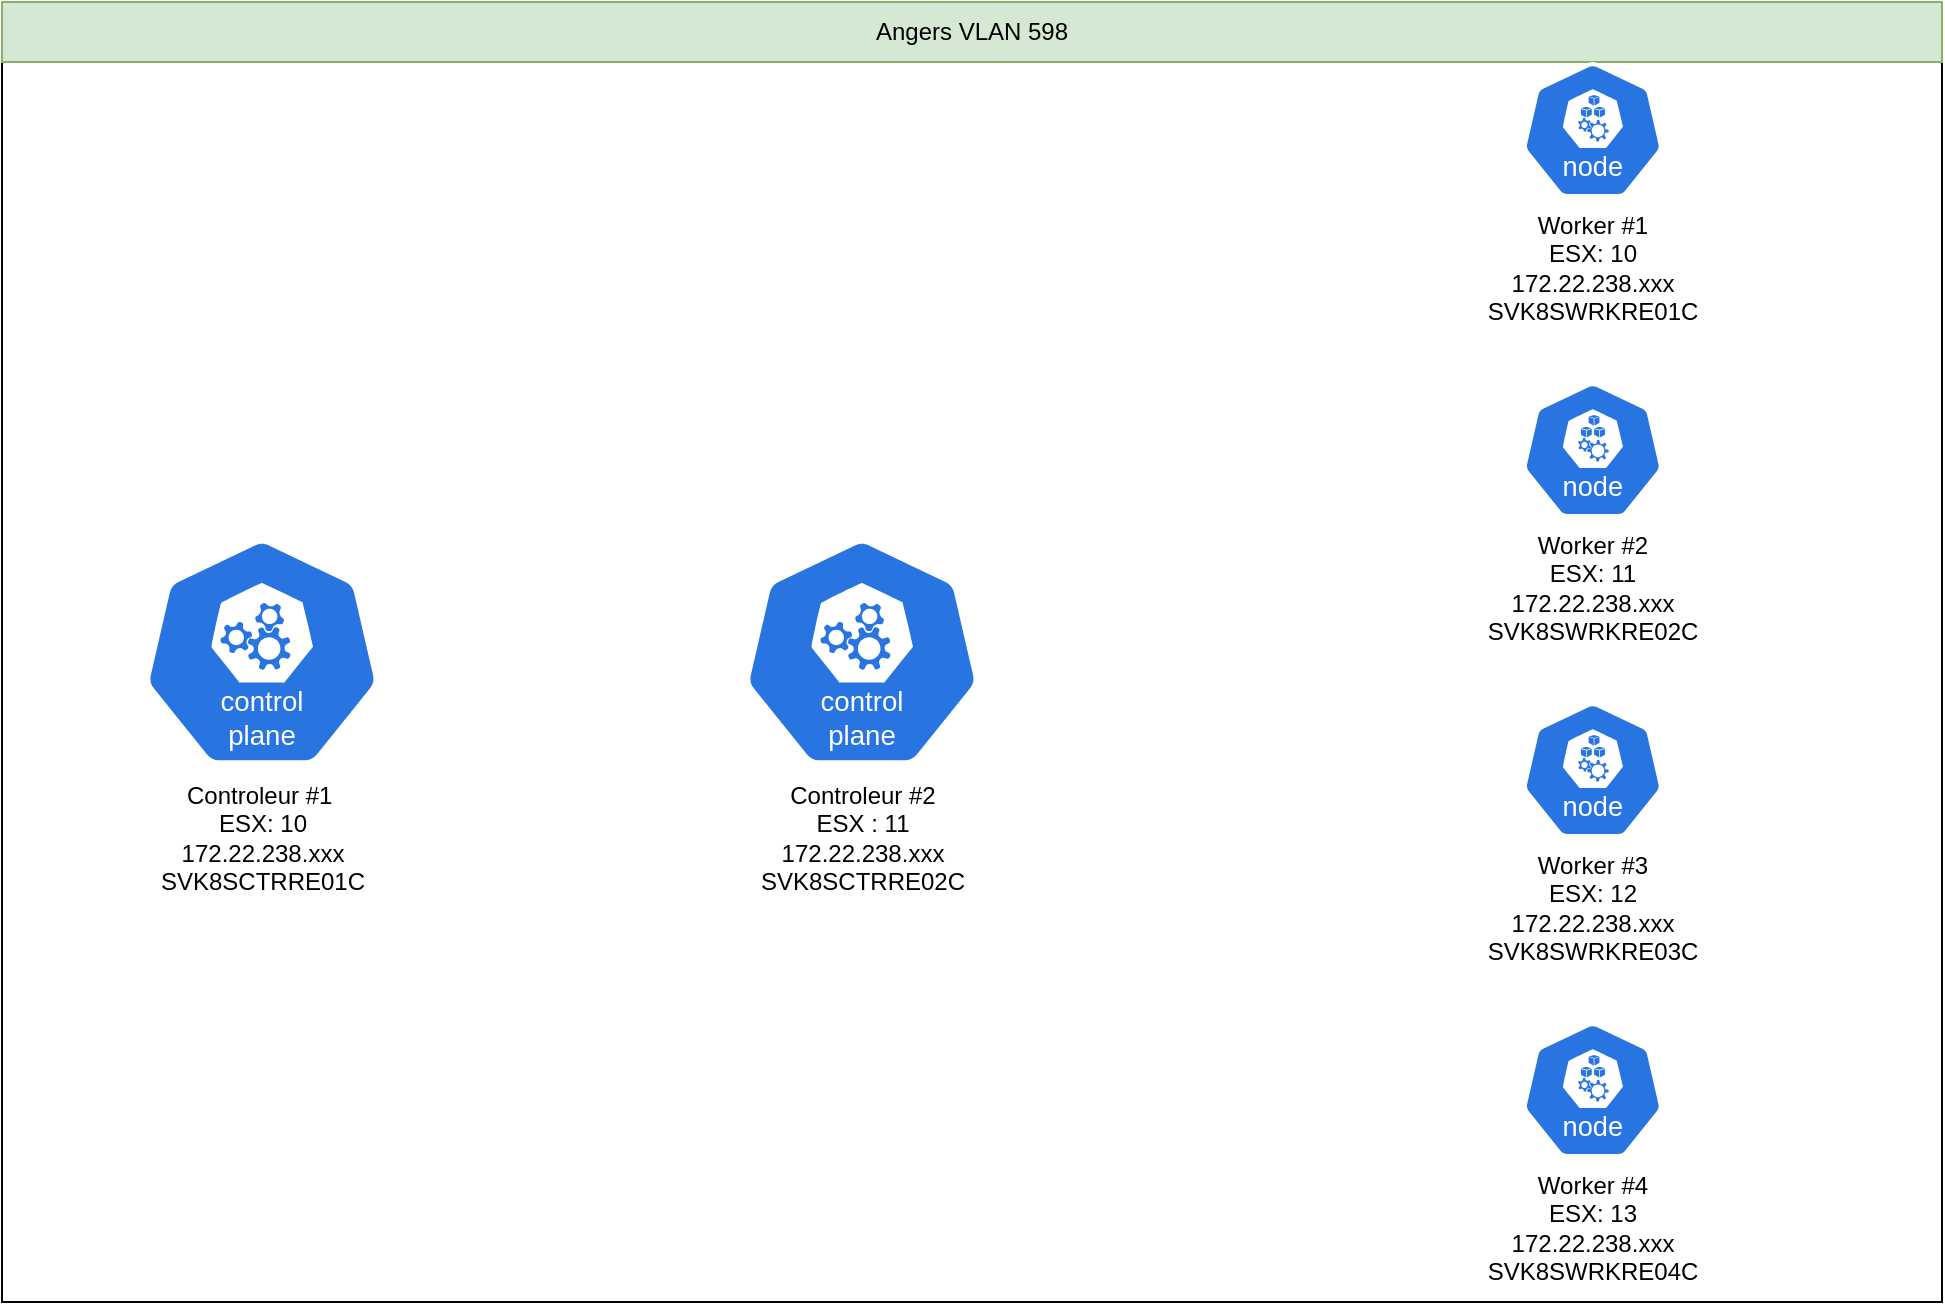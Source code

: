 <mxfile version="24.8.3">
  <diagram name="Page-1" id="esm6e7eR_EaCIN7WzT4S">
    <mxGraphModel dx="1426" dy="749" grid="1" gridSize="10" guides="1" tooltips="1" connect="1" arrows="1" fold="1" page="1" pageScale="1" pageWidth="1169" pageHeight="827" math="0" shadow="0">
      <root>
        <mxCell id="0" />
        <mxCell id="1" parent="0" />
        <mxCell id="ImhVhVMgm0nCk-Ohi60l-10" value="" style="rounded=0;whiteSpace=wrap;html=1;" vertex="1" parent="1">
          <mxGeometry x="20" y="80" width="970" height="650" as="geometry" />
        </mxCell>
        <mxCell id="ImhVhVMgm0nCk-Ohi60l-12" value="Angers VLAN 598" style="rounded=0;whiteSpace=wrap;html=1;fillColor=#d5e8d4;strokeColor=#82b366;" vertex="1" parent="1">
          <mxGeometry x="20" y="80" width="970" height="30" as="geometry" />
        </mxCell>
        <UserObject label="Worker #1&#xa;ESX: 10&#xa;172.22.238.xxx&#xa;SVK8SWRKRE01C" link="Worker #1&#xa;ESX: 10&#xa;172.22.238.xxx&#xa;SVK8SWRKRE01C" id="ImhVhVMgm0nCk-Ohi60l-13">
          <mxCell style="aspect=fixed;sketch=0;html=1;dashed=0;whitespace=wrap;verticalLabelPosition=bottom;verticalAlign=top;fillColor=#2875E2;strokeColor=#ffffff;points=[[0.005,0.63,0],[0.1,0.2,0],[0.9,0.2,0],[0.5,0,0],[0.995,0.63,0],[0.72,0.99,0],[0.5,1,0],[0.28,0.99,0]];shape=mxgraph.kubernetes.icon2;kubernetesLabel=1;prIcon=node" vertex="1" parent="1">
            <mxGeometry x="780" y="110.0" width="70.83" height="68" as="geometry" />
          </mxCell>
        </UserObject>
        <UserObject label="Controleur #1&amp;nbsp;&lt;div&gt;ESX: 10&lt;br&gt;172.22.238.xxx&lt;br&gt;SVK8SCTRRE01C&lt;/div&gt;" link="Controleur #1 &#xa;VLAN 598&#xa;ESX: 10&#xa;172.22.238.xxx&#xa;SVK8SCTRRE01C" id="ImhVhVMgm0nCk-Ohi60l-14">
          <mxCell style="aspect=fixed;sketch=0;html=1;dashed=0;whitespace=wrap;verticalLabelPosition=bottom;verticalAlign=top;fillColor=#2875E2;strokeColor=#ffffff;points=[[0.005,0.63,0],[0.1,0.2,0],[0.9,0.2,0],[0.5,0,0],[0.995,0.63,0],[0.72,0.99,0],[0.5,1,0],[0.28,0.99,0]];shape=mxgraph.kubernetes.icon2;kubernetesLabel=1;prIcon=control_plane" vertex="1" parent="1">
            <mxGeometry x="90" y="347.4" width="120" height="115.2" as="geometry" />
          </mxCell>
        </UserObject>
        <UserObject label="Controleur #2&#xa;ESX : 11&#xa;172.22.238.xxx&#xa;SVK8SCTRRE02C" link="Controleur #2&#xa;ESX : 11&#xa;172.22.238.xxx&#xa;SVK8SCTRRE02C" id="ImhVhVMgm0nCk-Ohi60l-15">
          <mxCell style="aspect=fixed;sketch=0;html=1;dashed=0;whitespace=wrap;verticalLabelPosition=bottom;verticalAlign=top;fillColor=#2875E2;strokeColor=#ffffff;points=[[0.005,0.63,0],[0.1,0.2,0],[0.9,0.2,0],[0.5,0,0],[0.995,0.63,0],[0.72,0.99,0],[0.5,1,0],[0.28,0.99,0]];shape=mxgraph.kubernetes.icon2;kubernetesLabel=1;prIcon=control_plane" vertex="1" parent="1">
            <mxGeometry x="390" y="347.4" width="120" height="115.2" as="geometry" />
          </mxCell>
        </UserObject>
        <mxCell id="ImhVhVMgm0nCk-Ohi60l-16" value="&lt;div&gt;Worker #3&lt;/div&gt;&lt;div&gt;ESX: 12&lt;/div&gt;&lt;div&gt;172.22.238.xxx&lt;/div&gt;&lt;div&gt;SVK8SWRKRE03C&lt;/div&gt;" style="aspect=fixed;sketch=0;html=1;dashed=0;whitespace=wrap;verticalLabelPosition=bottom;verticalAlign=top;fillColor=#2875E2;strokeColor=#ffffff;points=[[0.005,0.63,0],[0.1,0.2,0],[0.9,0.2,0],[0.5,0,0],[0.995,0.63,0],[0.72,0.99,0],[0.5,1,0],[0.28,0.99,0]];shape=mxgraph.kubernetes.icon2;kubernetesLabel=1;prIcon=node" vertex="1" parent="1">
          <mxGeometry x="780" y="430" width="70.83" height="68" as="geometry" />
        </mxCell>
        <UserObject label="Worker #2&#xa;ESX: 11&#xa;172.22.238.xxx&#xa;SVK8SWRKRE02C" link="Worker #2&#xa;ESX: 11&#xa;172.22.238.xxx&#xa;SVK8SWRKRE02C" id="ImhVhVMgm0nCk-Ohi60l-17">
          <mxCell style="aspect=fixed;sketch=0;html=1;dashed=0;whitespace=wrap;verticalLabelPosition=bottom;verticalAlign=top;fillColor=#2875E2;strokeColor=#ffffff;points=[[0.005,0.63,0],[0.1,0.2,0],[0.9,0.2,0],[0.5,0,0],[0.995,0.63,0],[0.72,0.99,0],[0.5,1,0],[0.28,0.99,0]];shape=mxgraph.kubernetes.icon2;kubernetesLabel=1;prIcon=node" vertex="1" parent="1">
            <mxGeometry x="780" y="270" width="70.83" height="68" as="geometry" />
          </mxCell>
        </UserObject>
        <UserObject label="Worker #4&#xa;ESX: 13&#xa;172.22.238.xxx&#xa;SVK8SWRKRE04C" link="Worker #4&#xa;ESX: 13&#xa;172.22.238.xxx&#xa;SVK8SWRKRE04C" id="ImhVhVMgm0nCk-Ohi60l-18">
          <mxCell style="aspect=fixed;sketch=0;html=1;dashed=0;whitespace=wrap;verticalLabelPosition=bottom;verticalAlign=top;fillColor=#2875E2;strokeColor=#ffffff;points=[[0.005,0.63,0],[0.1,0.2,0],[0.9,0.2,0],[0.5,0,0],[0.995,0.63,0],[0.72,0.99,0],[0.5,1,0],[0.28,0.99,0]];shape=mxgraph.kubernetes.icon2;kubernetesLabel=1;prIcon=node" vertex="1" parent="1">
            <mxGeometry x="780" y="590" width="70.83" height="68" as="geometry" />
          </mxCell>
        </UserObject>
      </root>
    </mxGraphModel>
  </diagram>
</mxfile>
